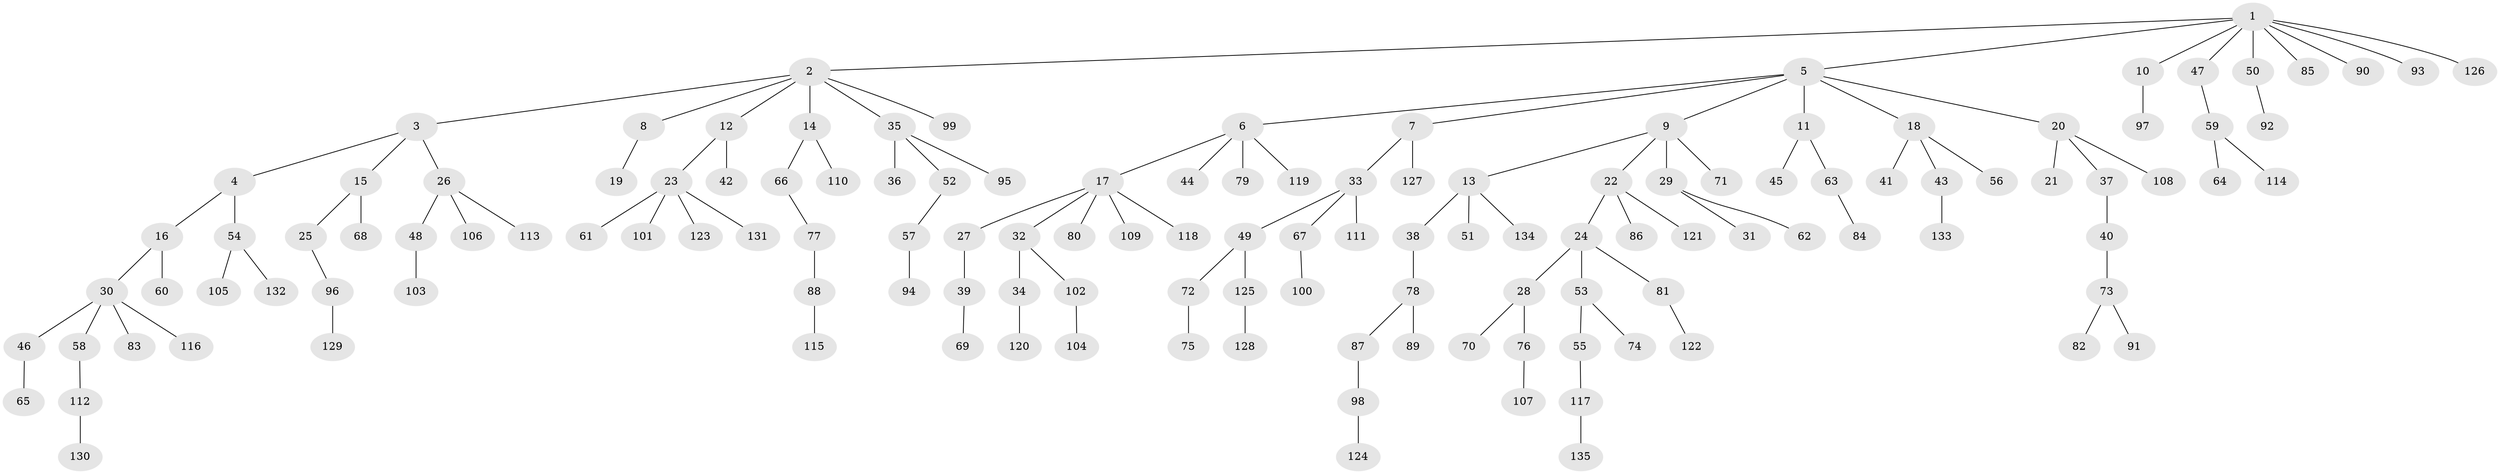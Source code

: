// coarse degree distribution, {7: 0.011904761904761904, 2: 0.27380952380952384, 3: 0.10714285714285714, 1: 0.5, 5: 0.023809523809523808, 4: 0.05952380952380952, 8: 0.011904761904761904, 6: 0.011904761904761904}
// Generated by graph-tools (version 1.1) at 2025/37/03/04/25 23:37:23]
// undirected, 135 vertices, 134 edges
graph export_dot {
  node [color=gray90,style=filled];
  1;
  2;
  3;
  4;
  5;
  6;
  7;
  8;
  9;
  10;
  11;
  12;
  13;
  14;
  15;
  16;
  17;
  18;
  19;
  20;
  21;
  22;
  23;
  24;
  25;
  26;
  27;
  28;
  29;
  30;
  31;
  32;
  33;
  34;
  35;
  36;
  37;
  38;
  39;
  40;
  41;
  42;
  43;
  44;
  45;
  46;
  47;
  48;
  49;
  50;
  51;
  52;
  53;
  54;
  55;
  56;
  57;
  58;
  59;
  60;
  61;
  62;
  63;
  64;
  65;
  66;
  67;
  68;
  69;
  70;
  71;
  72;
  73;
  74;
  75;
  76;
  77;
  78;
  79;
  80;
  81;
  82;
  83;
  84;
  85;
  86;
  87;
  88;
  89;
  90;
  91;
  92;
  93;
  94;
  95;
  96;
  97;
  98;
  99;
  100;
  101;
  102;
  103;
  104;
  105;
  106;
  107;
  108;
  109;
  110;
  111;
  112;
  113;
  114;
  115;
  116;
  117;
  118;
  119;
  120;
  121;
  122;
  123;
  124;
  125;
  126;
  127;
  128;
  129;
  130;
  131;
  132;
  133;
  134;
  135;
  1 -- 2;
  1 -- 5;
  1 -- 10;
  1 -- 47;
  1 -- 50;
  1 -- 85;
  1 -- 90;
  1 -- 93;
  1 -- 126;
  2 -- 3;
  2 -- 8;
  2 -- 12;
  2 -- 14;
  2 -- 35;
  2 -- 99;
  3 -- 4;
  3 -- 15;
  3 -- 26;
  4 -- 16;
  4 -- 54;
  5 -- 6;
  5 -- 7;
  5 -- 9;
  5 -- 11;
  5 -- 18;
  5 -- 20;
  6 -- 17;
  6 -- 44;
  6 -- 79;
  6 -- 119;
  7 -- 33;
  7 -- 127;
  8 -- 19;
  9 -- 13;
  9 -- 22;
  9 -- 29;
  9 -- 71;
  10 -- 97;
  11 -- 45;
  11 -- 63;
  12 -- 23;
  12 -- 42;
  13 -- 38;
  13 -- 51;
  13 -- 134;
  14 -- 66;
  14 -- 110;
  15 -- 25;
  15 -- 68;
  16 -- 30;
  16 -- 60;
  17 -- 27;
  17 -- 32;
  17 -- 80;
  17 -- 109;
  17 -- 118;
  18 -- 41;
  18 -- 43;
  18 -- 56;
  20 -- 21;
  20 -- 37;
  20 -- 108;
  22 -- 24;
  22 -- 86;
  22 -- 121;
  23 -- 61;
  23 -- 101;
  23 -- 123;
  23 -- 131;
  24 -- 28;
  24 -- 53;
  24 -- 81;
  25 -- 96;
  26 -- 48;
  26 -- 106;
  26 -- 113;
  27 -- 39;
  28 -- 70;
  28 -- 76;
  29 -- 31;
  29 -- 62;
  30 -- 46;
  30 -- 58;
  30 -- 83;
  30 -- 116;
  32 -- 34;
  32 -- 102;
  33 -- 49;
  33 -- 67;
  33 -- 111;
  34 -- 120;
  35 -- 36;
  35 -- 52;
  35 -- 95;
  37 -- 40;
  38 -- 78;
  39 -- 69;
  40 -- 73;
  43 -- 133;
  46 -- 65;
  47 -- 59;
  48 -- 103;
  49 -- 72;
  49 -- 125;
  50 -- 92;
  52 -- 57;
  53 -- 55;
  53 -- 74;
  54 -- 105;
  54 -- 132;
  55 -- 117;
  57 -- 94;
  58 -- 112;
  59 -- 64;
  59 -- 114;
  63 -- 84;
  66 -- 77;
  67 -- 100;
  72 -- 75;
  73 -- 82;
  73 -- 91;
  76 -- 107;
  77 -- 88;
  78 -- 87;
  78 -- 89;
  81 -- 122;
  87 -- 98;
  88 -- 115;
  96 -- 129;
  98 -- 124;
  102 -- 104;
  112 -- 130;
  117 -- 135;
  125 -- 128;
}
